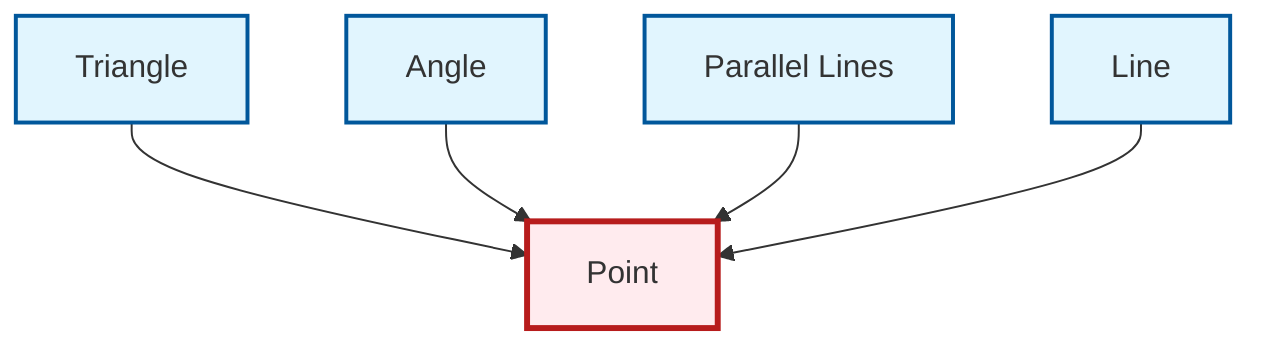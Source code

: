 graph TD
    classDef definition fill:#e1f5fe,stroke:#01579b,stroke-width:2px
    classDef theorem fill:#f3e5f5,stroke:#4a148c,stroke-width:2px
    classDef axiom fill:#fff3e0,stroke:#e65100,stroke-width:2px
    classDef example fill:#e8f5e9,stroke:#1b5e20,stroke-width:2px
    classDef current fill:#ffebee,stroke:#b71c1c,stroke-width:3px
    def-parallel["Parallel Lines"]:::definition
    def-triangle["Triangle"]:::definition
    def-line["Line"]:::definition
    def-point["Point"]:::definition
    def-angle["Angle"]:::definition
    def-triangle --> def-point
    def-angle --> def-point
    def-parallel --> def-point
    def-line --> def-point
    class def-point current
